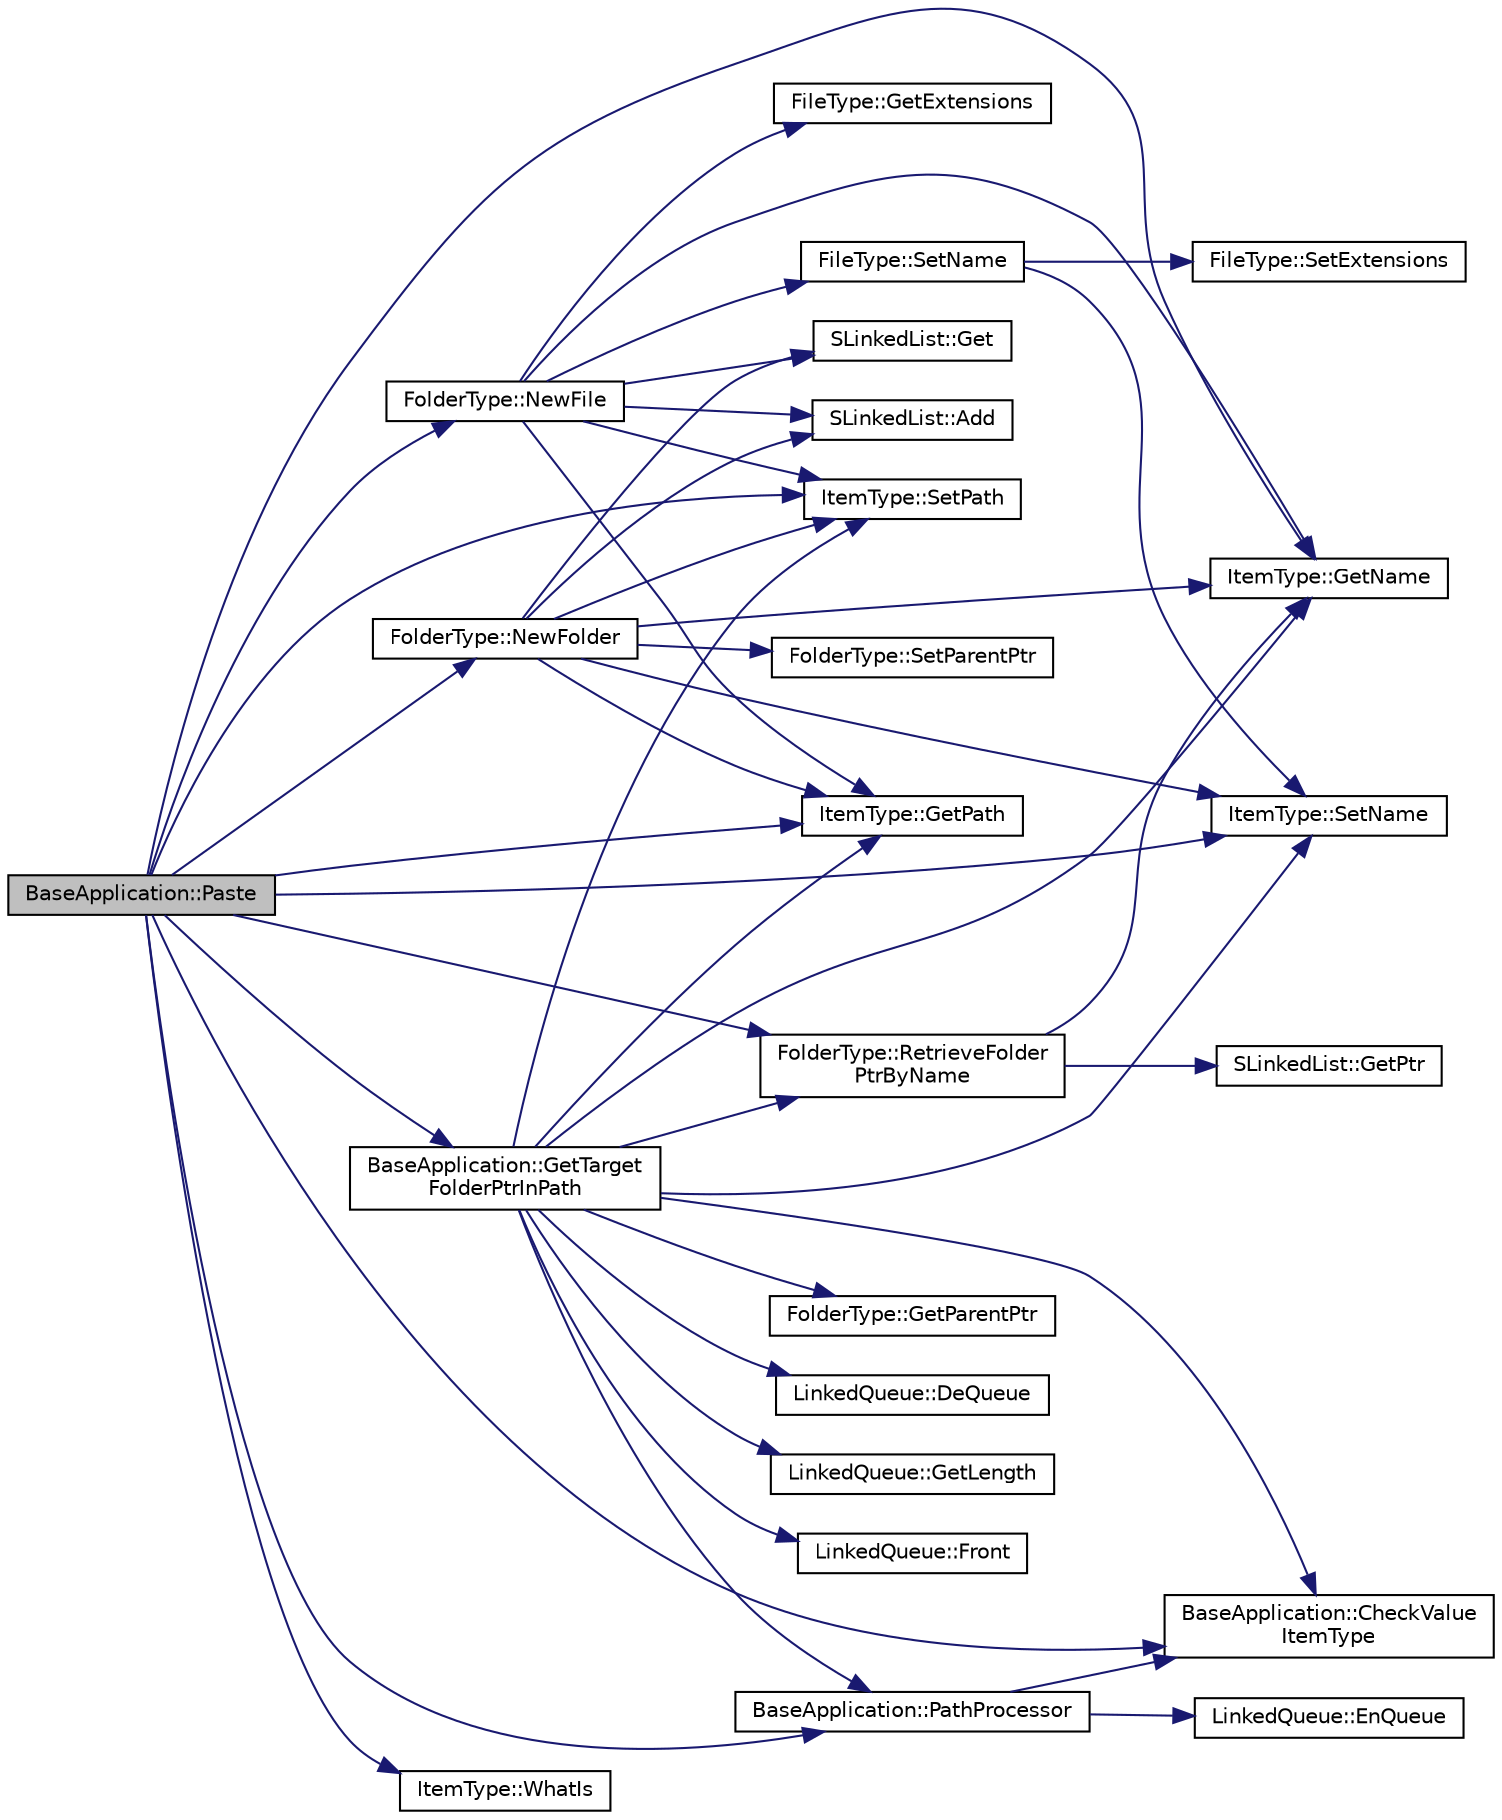 digraph "BaseApplication::Paste"
{
 // LATEX_PDF_SIZE
  edge [fontname="Helvetica",fontsize="10",labelfontname="Helvetica",labelfontsize="10"];
  node [fontname="Helvetica",fontsize="10",shape=record];
  rankdir="LR";
  Node220 [label="BaseApplication::Paste",height=0.2,width=0.4,color="black", fillcolor="grey75", style="filled", fontcolor="black",tooltip="paste Item. @detail operation paste [value] paste [target] paste heap data to Value default value is ..."];
  Node220 -> Node221 [color="midnightblue",fontsize="10",style="solid",fontname="Helvetica"];
  Node221 [label="ItemType::SetPath",height=0.2,width=0.4,color="black", fillcolor="white", style="filled",URL="$class_item_type.html#a6388a6b8b947b1a75d2a7342ae0b95c3",tooltip="Set Item path."];
  Node220 -> Node222 [color="midnightblue",fontsize="10",style="solid",fontname="Helvetica"];
  Node222 [label="ItemType::GetPath",height=0.2,width=0.4,color="black", fillcolor="white", style="filled",URL="$class_item_type.html#a12779ddd429e3fac928c8ade27b12107",tooltip="Get Item path."];
  Node220 -> Node223 [color="midnightblue",fontsize="10",style="solid",fontname="Helvetica"];
  Node223 [label="ItemType::GetName",height=0.2,width=0.4,color="black", fillcolor="white", style="filled",URL="$class_item_type.html#a6a8650790e4d0c8a212574cf77e23cb9",tooltip="Get Item name."];
  Node220 -> Node224 [color="midnightblue",fontsize="10",style="solid",fontname="Helvetica"];
  Node224 [label="ItemType::WhatIs",height=0.2,width=0.4,color="black", fillcolor="white", style="filled",URL="$class_item_type.html#afd795276499e9f8a5ce163d51694440f",tooltip="Get ItemType kind."];
  Node220 -> Node225 [color="midnightblue",fontsize="10",style="solid",fontname="Helvetica"];
  Node225 [label="FolderType::NewFolder",height=0.2,width=0.4,color="black", fillcolor="white", style="filled",URL="$class_folder_type.html#a8eb3417a222cca4a306da0755644b98a",tooltip="Create New Folder in Current Folder. @detail If Folder name is overlap, add the number that how much ..."];
  Node225 -> Node226 [color="midnightblue",fontsize="10",style="solid",fontname="Helvetica"];
  Node226 [label="SLinkedList::Get",height=0.2,width=0.4,color="black", fillcolor="white", style="filled",URL="$class_s_linked_list.html#aff7b5da944f6452eed8bb29b392e621b",tooltip="get the data which has same in the list.(Sequential Search)"];
  Node225 -> Node227 [color="midnightblue",fontsize="10",style="solid",fontname="Helvetica"];
  Node227 [label="ItemType::SetName",height=0.2,width=0.4,color="black", fillcolor="white", style="filled",URL="$class_item_type.html#aea24328c7ff5e5b1c04599bba74d2f80",tooltip="Set Item Name."];
  Node225 -> Node223 [color="midnightblue",fontsize="10",style="solid",fontname="Helvetica"];
  Node225 -> Node221 [color="midnightblue",fontsize="10",style="solid",fontname="Helvetica"];
  Node225 -> Node222 [color="midnightblue",fontsize="10",style="solid",fontname="Helvetica"];
  Node225 -> Node228 [color="midnightblue",fontsize="10",style="solid",fontname="Helvetica"];
  Node228 [label="SLinkedList::Add",height=0.2,width=0.4,color="black", fillcolor="white", style="filled",URL="$class_s_linked_list.html#a1e79afe7947f758d91163eedb6f66a23",tooltip="Add item into appropriate spot of this list."];
  Node225 -> Node229 [color="midnightblue",fontsize="10",style="solid",fontname="Helvetica"];
  Node229 [label="FolderType::SetParentPtr",height=0.2,width=0.4,color="black", fillcolor="white", style="filled",URL="$class_folder_type.html#ae366f9b8ebb19c53709d4182c962a23b",tooltip="Set ParentFolder."];
  Node220 -> Node230 [color="midnightblue",fontsize="10",style="solid",fontname="Helvetica"];
  Node230 [label="FolderType::NewFile",height=0.2,width=0.4,color="black", fillcolor="white", style="filled",URL="$class_folder_type.html#ae03b14686e13839c1fc4a1bc56795402",tooltip="Create New File in Current Folder. @detail If File name is overlap, add the number that how much is o..."];
  Node230 -> Node226 [color="midnightblue",fontsize="10",style="solid",fontname="Helvetica"];
  Node230 -> Node223 [color="midnightblue",fontsize="10",style="solid",fontname="Helvetica"];
  Node230 -> Node231 [color="midnightblue",fontsize="10",style="solid",fontname="Helvetica"];
  Node231 [label="FileType::SetName",height=0.2,width=0.4,color="black", fillcolor="white", style="filled",URL="$class_file_type.html#a7c9ca3f10dfef3030006550fd0099ce7",tooltip="Set File Name. @detail also Set Extensions."];
  Node231 -> Node227 [color="midnightblue",fontsize="10",style="solid",fontname="Helvetica"];
  Node231 -> Node232 [color="midnightblue",fontsize="10",style="solid",fontname="Helvetica"];
  Node232 [label="FileType::SetExtensions",height=0.2,width=0.4,color="black", fillcolor="white", style="filled",URL="$class_file_type.html#a0ed4831bb1173cc6a4a660afa58a5401",tooltip="Set Extensions. @detail Do not use this except reading data!"];
  Node230 -> Node233 [color="midnightblue",fontsize="10",style="solid",fontname="Helvetica"];
  Node233 [label="FileType::GetExtensions",height=0.2,width=0.4,color="black", fillcolor="white", style="filled",URL="$class_file_type.html#ade120b9596c69fbddadc0a430a4fdba8",tooltip="Get Extensions."];
  Node230 -> Node221 [color="midnightblue",fontsize="10",style="solid",fontname="Helvetica"];
  Node230 -> Node222 [color="midnightblue",fontsize="10",style="solid",fontname="Helvetica"];
  Node230 -> Node228 [color="midnightblue",fontsize="10",style="solid",fontname="Helvetica"];
  Node220 -> Node234 [color="midnightblue",fontsize="10",style="solid",fontname="Helvetica"];
  Node234 [label="BaseApplication::PathProcessor",height=0.2,width=0.4,color="black", fillcolor="white", style="filled",URL="$class_base_application.html#ad7f11ba2ff63d2787d81660901be8946",tooltip="Split the path in PathQueue @detail split by '/' and last word check value and return 0 or 1."];
  Node234 -> Node235 [color="midnightblue",fontsize="10",style="solid",fontname="Helvetica"];
  Node235 [label="LinkedQueue::EnQueue",height=0.2,width=0.4,color="black", fillcolor="white", style="filled",URL="$class_linked_queue.html#a9fb4766a9a092d2afebdcefd4faf20b3",tooltip="add a new data to the last of Queue."];
  Node234 -> Node236 [color="midnightblue",fontsize="10",style="solid",fontname="Helvetica"];
  Node236 [label="BaseApplication::CheckValue\lItemType",height=0.2,width=0.4,color="black", fillcolor="white", style="filled",URL="$class_base_application.html#ad64a38a56c42072975d8b87cfec294ab",tooltip="Check ItemType and Value is right."];
  Node220 -> Node236 [color="midnightblue",fontsize="10",style="solid",fontname="Helvetica"];
  Node220 -> Node227 [color="midnightblue",fontsize="10",style="solid",fontname="Helvetica"];
  Node220 -> Node237 [color="midnightblue",fontsize="10",style="solid",fontname="Helvetica"];
  Node237 [label="FolderType::RetrieveFolder\lPtrByName",height=0.2,width=0.4,color="black", fillcolor="white", style="filled",URL="$class_folder_type.html#a90b2b78dc63a1ca0623fa91fa512429d",tooltip="Retrieve the pointer of the one Folder you search in Current Folder."];
  Node237 -> Node223 [color="midnightblue",fontsize="10",style="solid",fontname="Helvetica"];
  Node237 -> Node238 [color="midnightblue",fontsize="10",style="solid",fontname="Helvetica"];
  Node238 [label="SLinkedList::GetPtr",height=0.2,width=0.4,color="black", fillcolor="white", style="filled",URL="$class_s_linked_list.html#a4519d71a8e2d58472ff6b3b3319f37af",tooltip="get the data which has same id in the list.(Sequential Search)"];
  Node220 -> Node239 [color="midnightblue",fontsize="10",style="solid",fontname="Helvetica"];
  Node239 [label="BaseApplication::GetTarget\lFolderPtrInPath",height=0.2,width=0.4,color="black", fillcolor="white", style="filled",URL="$class_base_application.html#a8bcc37c5ac700ff9dca8b0acf8589a5d",tooltip="using Path processor find TargetFolder @detail trace the folder path"];
  Node239 -> Node234 [color="midnightblue",fontsize="10",style="solid",fontname="Helvetica"];
  Node239 -> Node236 [color="midnightblue",fontsize="10",style="solid",fontname="Helvetica"];
  Node239 -> Node227 [color="midnightblue",fontsize="10",style="solid",fontname="Helvetica"];
  Node239 -> Node221 [color="midnightblue",fontsize="10",style="solid",fontname="Helvetica"];
  Node239 -> Node222 [color="midnightblue",fontsize="10",style="solid",fontname="Helvetica"];
  Node239 -> Node237 [color="midnightblue",fontsize="10",style="solid",fontname="Helvetica"];
  Node239 -> Node240 [color="midnightblue",fontsize="10",style="solid",fontname="Helvetica"];
  Node240 [label="LinkedQueue::GetLength",height=0.2,width=0.4,color="black", fillcolor="white", style="filled",URL="$class_linked_queue.html#aa307516d3ba0133d9eaf37ed04e3c3bd",tooltip="Get a number of Items in current Queue."];
  Node239 -> Node241 [color="midnightblue",fontsize="10",style="solid",fontname="Helvetica"];
  Node241 [label="LinkedQueue::Front",height=0.2,width=0.4,color="black", fillcolor="white", style="filled",URL="$class_linked_queue.html#aca067ad17e6e7fe1f5d2e16d8b46fac8",tooltip="Returns the First data from the Queue, if Queue is empty throw EmptyQueue Exception."];
  Node239 -> Node242 [color="midnightblue",fontsize="10",style="solid",fontname="Helvetica"];
  Node242 [label="FolderType::GetParentPtr",height=0.2,width=0.4,color="black", fillcolor="white", style="filled",URL="$class_folder_type.html#adff305aa0f895f4ee59b97d453eabfd6",tooltip="Get ParentFolder."];
  Node239 -> Node223 [color="midnightblue",fontsize="10",style="solid",fontname="Helvetica"];
  Node239 -> Node243 [color="midnightblue",fontsize="10",style="solid",fontname="Helvetica"];
  Node243 [label="LinkedQueue::DeQueue",height=0.2,width=0.4,color="black", fillcolor="white", style="filled",URL="$class_linked_queue.html#aaabdbed30843433ae4c97343060f9bc9",tooltip="Remove the First data from the Queue, if Queue is empty throw EmptyQueue Exception."];
}
